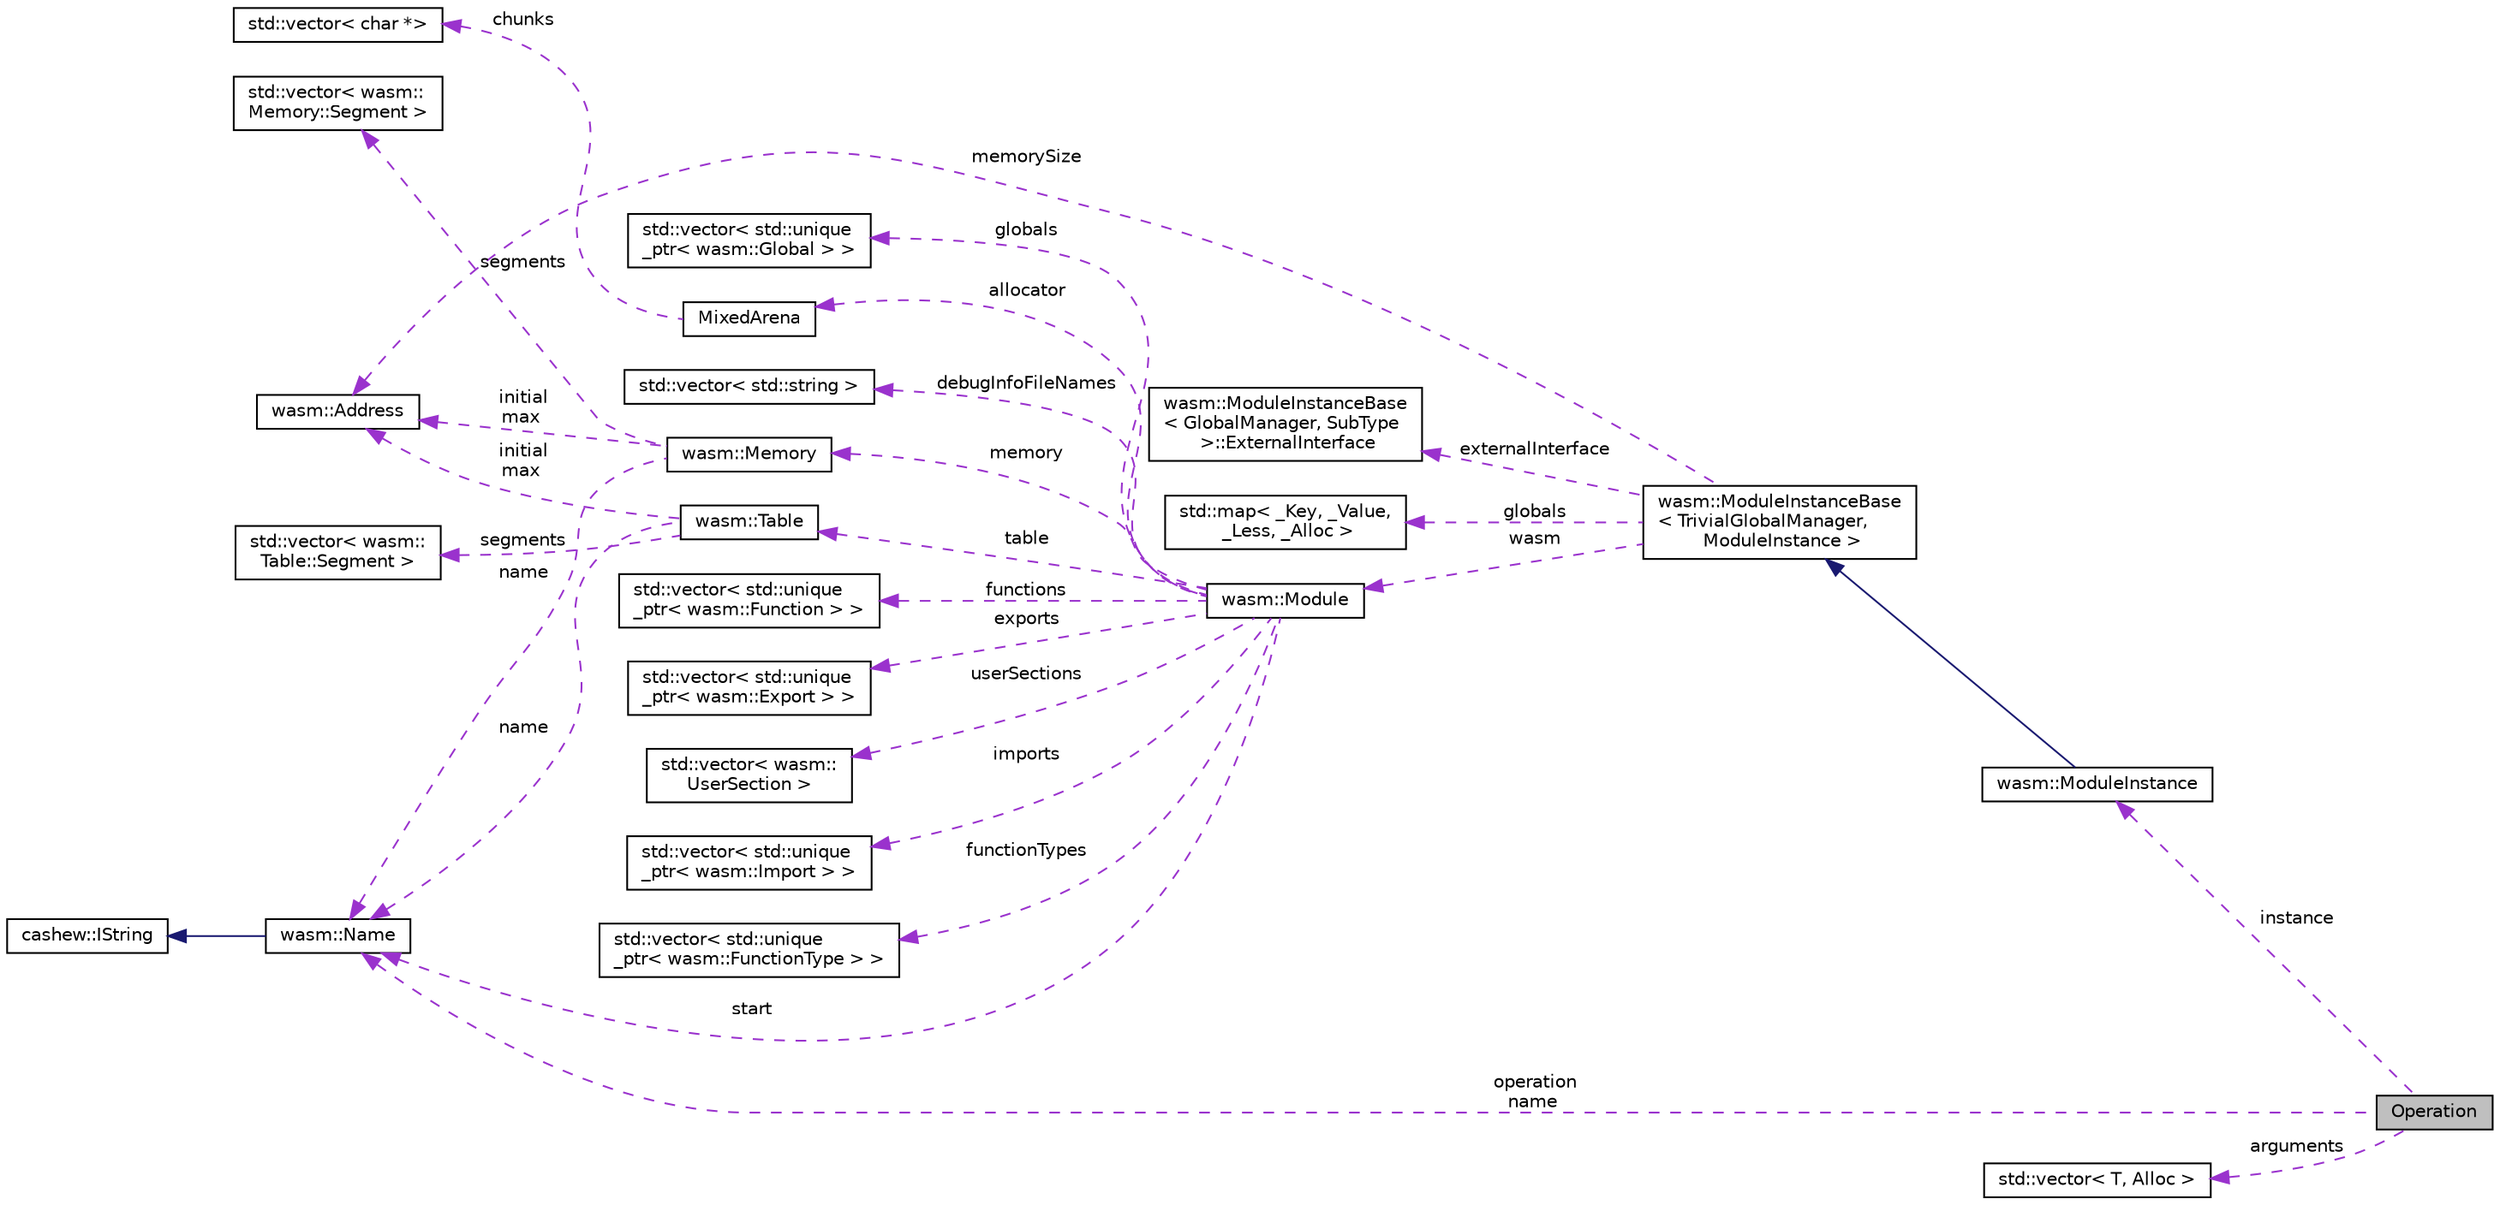 digraph "Operation"
{
  edge [fontname="Helvetica",fontsize="10",labelfontname="Helvetica",labelfontsize="10"];
  node [fontname="Helvetica",fontsize="10",shape=record];
  rankdir="LR";
  Node1 [label="Operation",height=0.2,width=0.4,color="black", fillcolor="grey75", style="filled", fontcolor="black"];
  Node2 -> Node1 [dir="back",color="darkorchid3",fontsize="10",style="dashed",label=" operation\nname" ,fontname="Helvetica"];
  Node2 [label="wasm::Name",height=0.2,width=0.4,color="black", fillcolor="white", style="filled",URL="$structwasm_1_1_name.html"];
  Node3 -> Node2 [dir="back",color="midnightblue",fontsize="10",style="solid",fontname="Helvetica"];
  Node3 [label="cashew::IString",height=0.2,width=0.4,color="black", fillcolor="white", style="filled",URL="$structcashew_1_1_i_string.html"];
  Node4 -> Node1 [dir="back",color="darkorchid3",fontsize="10",style="dashed",label=" instance" ,fontname="Helvetica"];
  Node4 [label="wasm::ModuleInstance",height=0.2,width=0.4,color="black", fillcolor="white", style="filled",URL="$classwasm_1_1_module_instance.html"];
  Node5 -> Node4 [dir="back",color="midnightblue",fontsize="10",style="solid",fontname="Helvetica"];
  Node5 [label="wasm::ModuleInstanceBase\l\< TrivialGlobalManager,\l ModuleInstance \>",height=0.2,width=0.4,color="black", fillcolor="white", style="filled",URL="$classwasm_1_1_module_instance_base.html"];
  Node6 -> Node5 [dir="back",color="darkorchid3",fontsize="10",style="dashed",label=" globals" ,fontname="Helvetica"];
  Node6 [label="std::map\< _Key, _Value,\l _Less, _Alloc \>",height=0.2,width=0.4,color="black", fillcolor="white", style="filled",URL="$classstd_1_1map.html"];
  Node7 -> Node5 [dir="back",color="darkorchid3",fontsize="10",style="dashed",label=" memorySize" ,fontname="Helvetica"];
  Node7 [label="wasm::Address",height=0.2,width=0.4,color="black", fillcolor="white", style="filled",URL="$structwasm_1_1_address.html"];
  Node8 -> Node5 [dir="back",color="darkorchid3",fontsize="10",style="dashed",label=" wasm" ,fontname="Helvetica"];
  Node8 [label="wasm::Module",height=0.2,width=0.4,color="black", fillcolor="white", style="filled",URL="$classwasm_1_1_module.html"];
  Node2 -> Node8 [dir="back",color="darkorchid3",fontsize="10",style="dashed",label=" start" ,fontname="Helvetica"];
  Node9 -> Node8 [dir="back",color="darkorchid3",fontsize="10",style="dashed",label=" functions" ,fontname="Helvetica"];
  Node9 [label="std::vector\< std::unique\l_ptr\< wasm::Function \> \>",height=0.2,width=0.4,color="black", fillcolor="white", style="filled",URL="$classstd_1_1vector.html"];
  Node10 -> Node8 [dir="back",color="darkorchid3",fontsize="10",style="dashed",label=" memory" ,fontname="Helvetica"];
  Node10 [label="wasm::Memory",height=0.2,width=0.4,color="black", fillcolor="white", style="filled",URL="$classwasm_1_1_memory.html"];
  Node2 -> Node10 [dir="back",color="darkorchid3",fontsize="10",style="dashed",label=" name" ,fontname="Helvetica"];
  Node7 -> Node10 [dir="back",color="darkorchid3",fontsize="10",style="dashed",label=" initial\nmax" ,fontname="Helvetica"];
  Node11 -> Node10 [dir="back",color="darkorchid3",fontsize="10",style="dashed",label=" segments" ,fontname="Helvetica"];
  Node11 [label="std::vector\< wasm::\lMemory::Segment \>",height=0.2,width=0.4,color="black", fillcolor="white", style="filled",URL="$classstd_1_1vector.html"];
  Node12 -> Node8 [dir="back",color="darkorchid3",fontsize="10",style="dashed",label=" exports" ,fontname="Helvetica"];
  Node12 [label="std::vector\< std::unique\l_ptr\< wasm::Export \> \>",height=0.2,width=0.4,color="black", fillcolor="white", style="filled",URL="$classstd_1_1vector.html"];
  Node13 -> Node8 [dir="back",color="darkorchid3",fontsize="10",style="dashed",label=" table" ,fontname="Helvetica"];
  Node13 [label="wasm::Table",height=0.2,width=0.4,color="black", fillcolor="white", style="filled",URL="$classwasm_1_1_table.html"];
  Node14 -> Node13 [dir="back",color="darkorchid3",fontsize="10",style="dashed",label=" segments" ,fontname="Helvetica"];
  Node14 [label="std::vector\< wasm::\lTable::Segment \>",height=0.2,width=0.4,color="black", fillcolor="white", style="filled",URL="$classstd_1_1vector.html"];
  Node2 -> Node13 [dir="back",color="darkorchid3",fontsize="10",style="dashed",label=" name" ,fontname="Helvetica"];
  Node7 -> Node13 [dir="back",color="darkorchid3",fontsize="10",style="dashed",label=" initial\nmax" ,fontname="Helvetica"];
  Node15 -> Node8 [dir="back",color="darkorchid3",fontsize="10",style="dashed",label=" userSections" ,fontname="Helvetica"];
  Node15 [label="std::vector\< wasm::\lUserSection \>",height=0.2,width=0.4,color="black", fillcolor="white", style="filled",URL="$classstd_1_1vector.html"];
  Node16 -> Node8 [dir="back",color="darkorchid3",fontsize="10",style="dashed",label=" allocator" ,fontname="Helvetica"];
  Node16 [label="MixedArena",height=0.2,width=0.4,color="black", fillcolor="white", style="filled",URL="$struct_mixed_arena.html"];
  Node17 -> Node16 [dir="back",color="darkorchid3",fontsize="10",style="dashed",label=" chunks" ,fontname="Helvetica"];
  Node17 [label="std::vector\< char *\>",height=0.2,width=0.4,color="black", fillcolor="white", style="filled",URL="$classstd_1_1vector.html"];
  Node18 -> Node8 [dir="back",color="darkorchid3",fontsize="10",style="dashed",label=" imports" ,fontname="Helvetica"];
  Node18 [label="std::vector\< std::unique\l_ptr\< wasm::Import \> \>",height=0.2,width=0.4,color="black", fillcolor="white", style="filled",URL="$classstd_1_1vector.html"];
  Node19 -> Node8 [dir="back",color="darkorchid3",fontsize="10",style="dashed",label=" functionTypes" ,fontname="Helvetica"];
  Node19 [label="std::vector\< std::unique\l_ptr\< wasm::FunctionType \> \>",height=0.2,width=0.4,color="black", fillcolor="white", style="filled",URL="$classstd_1_1vector.html"];
  Node20 -> Node8 [dir="back",color="darkorchid3",fontsize="10",style="dashed",label=" globals" ,fontname="Helvetica"];
  Node20 [label="std::vector\< std::unique\l_ptr\< wasm::Global \> \>",height=0.2,width=0.4,color="black", fillcolor="white", style="filled",URL="$classstd_1_1vector.html"];
  Node21 -> Node8 [dir="back",color="darkorchid3",fontsize="10",style="dashed",label=" debugInfoFileNames" ,fontname="Helvetica"];
  Node21 [label="std::vector\< std::string \>",height=0.2,width=0.4,color="black", fillcolor="white", style="filled",URL="$classstd_1_1vector.html"];
  Node22 -> Node5 [dir="back",color="darkorchid3",fontsize="10",style="dashed",label=" externalInterface" ,fontname="Helvetica"];
  Node22 [label="wasm::ModuleInstanceBase\l\< GlobalManager, SubType\l \>::ExternalInterface",height=0.2,width=0.4,color="black", fillcolor="white", style="filled",URL="$structwasm_1_1_module_instance_base_1_1_external_interface.html"];
  Node23 -> Node1 [dir="back",color="darkorchid3",fontsize="10",style="dashed",label=" arguments" ,fontname="Helvetica"];
  Node23 [label="std::vector\< T, Alloc \>",height=0.2,width=0.4,color="black", fillcolor="white", style="filled",URL="$classstd_1_1vector.html"];
}
